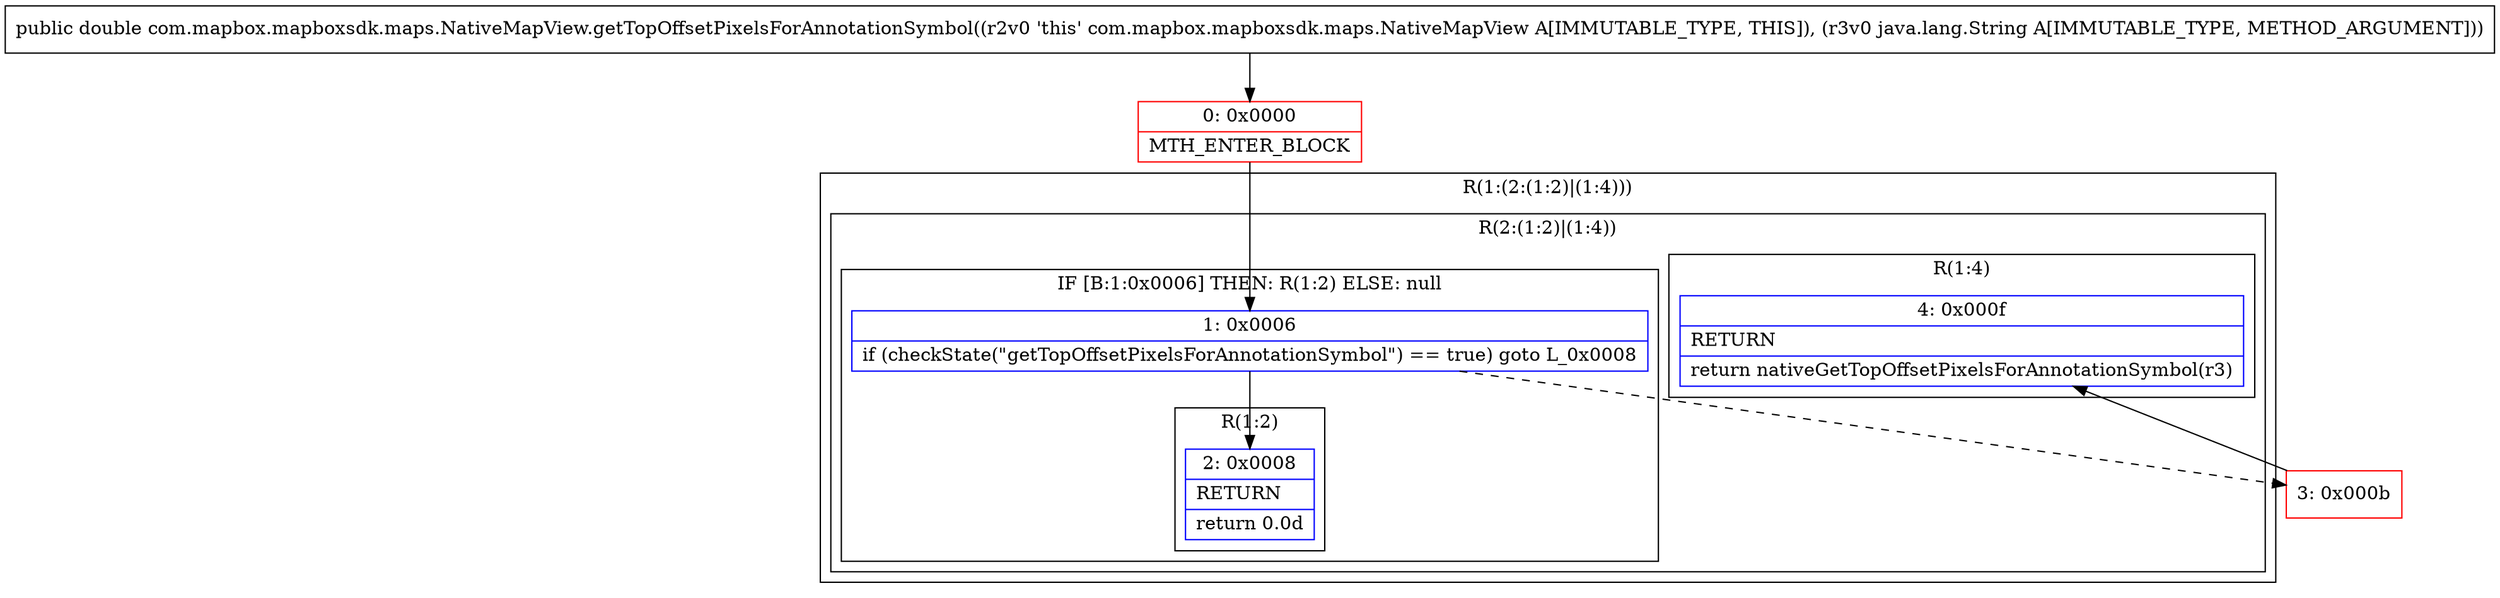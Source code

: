digraph "CFG forcom.mapbox.mapboxsdk.maps.NativeMapView.getTopOffsetPixelsForAnnotationSymbol(Ljava\/lang\/String;)D" {
subgraph cluster_Region_1639464544 {
label = "R(1:(2:(1:2)|(1:4)))";
node [shape=record,color=blue];
subgraph cluster_Region_1506865444 {
label = "R(2:(1:2)|(1:4))";
node [shape=record,color=blue];
subgraph cluster_IfRegion_273949476 {
label = "IF [B:1:0x0006] THEN: R(1:2) ELSE: null";
node [shape=record,color=blue];
Node_1 [shape=record,label="{1\:\ 0x0006|if (checkState(\"getTopOffsetPixelsForAnnotationSymbol\") == true) goto L_0x0008\l}"];
subgraph cluster_Region_794655726 {
label = "R(1:2)";
node [shape=record,color=blue];
Node_2 [shape=record,label="{2\:\ 0x0008|RETURN\l|return 0.0d\l}"];
}
}
subgraph cluster_Region_255200091 {
label = "R(1:4)";
node [shape=record,color=blue];
Node_4 [shape=record,label="{4\:\ 0x000f|RETURN\l|return nativeGetTopOffsetPixelsForAnnotationSymbol(r3)\l}"];
}
}
}
Node_0 [shape=record,color=red,label="{0\:\ 0x0000|MTH_ENTER_BLOCK\l}"];
Node_3 [shape=record,color=red,label="{3\:\ 0x000b}"];
MethodNode[shape=record,label="{public double com.mapbox.mapboxsdk.maps.NativeMapView.getTopOffsetPixelsForAnnotationSymbol((r2v0 'this' com.mapbox.mapboxsdk.maps.NativeMapView A[IMMUTABLE_TYPE, THIS]), (r3v0 java.lang.String A[IMMUTABLE_TYPE, METHOD_ARGUMENT])) }"];
MethodNode -> Node_0;
Node_1 -> Node_2;
Node_1 -> Node_3[style=dashed];
Node_0 -> Node_1;
Node_3 -> Node_4;
}

